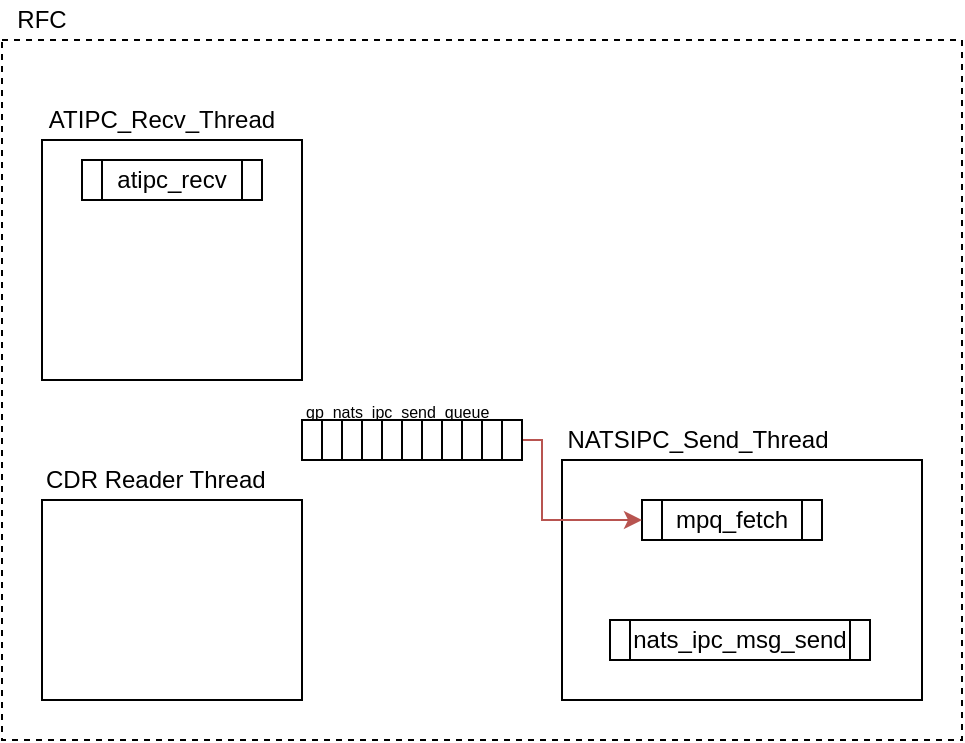 <mxfile version="27.1.6">
  <diagram name="페이지-1" id="vVE2Y9p50dXo24dTJKPC">
    <mxGraphModel dx="679" dy="354" grid="1" gridSize="10" guides="1" tooltips="1" connect="1" arrows="1" fold="1" page="1" pageScale="1" pageWidth="827" pageHeight="1169" math="0" shadow="0">
      <root>
        <mxCell id="0" />
        <mxCell id="1" parent="0" />
        <mxCell id="QVj8-dLBNIMIgakFEfoc-1" value="" style="rounded=0;whiteSpace=wrap;html=1;dashed=1;perimeterSpacing=1;strokeWidth=1;" vertex="1" parent="1">
          <mxGeometry x="40" y="60" width="480" height="350" as="geometry" />
        </mxCell>
        <mxCell id="QVj8-dLBNIMIgakFEfoc-2" value="RFC" style="text;html=1;align=center;verticalAlign=middle;whiteSpace=wrap;rounded=0;" vertex="1" parent="1">
          <mxGeometry x="40" y="40" width="40" height="20" as="geometry" />
        </mxCell>
        <mxCell id="QVj8-dLBNIMIgakFEfoc-4" value="" style="rounded=0;whiteSpace=wrap;html=1;" vertex="1" parent="1">
          <mxGeometry x="60" y="110" width="130" height="120" as="geometry" />
        </mxCell>
        <mxCell id="QVj8-dLBNIMIgakFEfoc-5" value="ATIPC_Recv_Thread" style="text;html=1;align=center;verticalAlign=middle;whiteSpace=wrap;rounded=0;" vertex="1" parent="1">
          <mxGeometry x="60" y="90" width="120" height="20" as="geometry" />
        </mxCell>
        <mxCell id="QVj8-dLBNIMIgakFEfoc-9" value="" style="group" vertex="1" connectable="0" parent="1">
          <mxGeometry x="80" y="120" width="90" height="20" as="geometry" />
        </mxCell>
        <mxCell id="QVj8-dLBNIMIgakFEfoc-6" value="atipc_recv" style="rounded=0;whiteSpace=wrap;html=1;" vertex="1" parent="QVj8-dLBNIMIgakFEfoc-9">
          <mxGeometry x="10" width="70" height="20" as="geometry" />
        </mxCell>
        <mxCell id="QVj8-dLBNIMIgakFEfoc-7" value="" style="rounded=0;whiteSpace=wrap;html=1;" vertex="1" parent="QVj8-dLBNIMIgakFEfoc-9">
          <mxGeometry x="80" width="10" height="20" as="geometry" />
        </mxCell>
        <mxCell id="QVj8-dLBNIMIgakFEfoc-8" value="" style="rounded=0;whiteSpace=wrap;html=1;" vertex="1" parent="QVj8-dLBNIMIgakFEfoc-9">
          <mxGeometry width="10" height="20" as="geometry" />
        </mxCell>
        <mxCell id="QVj8-dLBNIMIgakFEfoc-10" value="" style="rounded=0;whiteSpace=wrap;html=1;" vertex="1" parent="1">
          <mxGeometry x="320" y="270" width="180" height="120" as="geometry" />
        </mxCell>
        <mxCell id="QVj8-dLBNIMIgakFEfoc-11" value="NATSIPC_Send_Thread" style="text;html=1;align=center;verticalAlign=middle;whiteSpace=wrap;rounded=0;" vertex="1" parent="1">
          <mxGeometry x="320" y="250" width="136" height="20" as="geometry" />
        </mxCell>
        <mxCell id="QVj8-dLBNIMIgakFEfoc-12" value="" style="group" vertex="1" connectable="0" parent="1">
          <mxGeometry x="360" y="290" width="90" height="20" as="geometry" />
        </mxCell>
        <mxCell id="QVj8-dLBNIMIgakFEfoc-13" value="mpq_fetch" style="rounded=0;whiteSpace=wrap;html=1;" vertex="1" parent="QVj8-dLBNIMIgakFEfoc-12">
          <mxGeometry x="10" width="70" height="20" as="geometry" />
        </mxCell>
        <mxCell id="QVj8-dLBNIMIgakFEfoc-14" value="" style="rounded=0;whiteSpace=wrap;html=1;" vertex="1" parent="QVj8-dLBNIMIgakFEfoc-12">
          <mxGeometry x="80" width="10" height="20" as="geometry" />
        </mxCell>
        <mxCell id="QVj8-dLBNIMIgakFEfoc-15" value="" style="rounded=0;whiteSpace=wrap;html=1;" vertex="1" parent="QVj8-dLBNIMIgakFEfoc-12">
          <mxGeometry width="10" height="20" as="geometry" />
        </mxCell>
        <mxCell id="QVj8-dLBNIMIgakFEfoc-20" value="" style="group" vertex="1" connectable="0" parent="1">
          <mxGeometry x="344" y="350" width="130" height="20" as="geometry" />
        </mxCell>
        <mxCell id="QVj8-dLBNIMIgakFEfoc-19" value="" style="rounded=0;whiteSpace=wrap;html=1;" vertex="1" parent="QVj8-dLBNIMIgakFEfoc-20">
          <mxGeometry width="10" height="20" as="geometry" />
        </mxCell>
        <mxCell id="QVj8-dLBNIMIgakFEfoc-17" value="nats_ipc_msg_send" style="rounded=0;whiteSpace=wrap;html=1;" vertex="1" parent="QVj8-dLBNIMIgakFEfoc-20">
          <mxGeometry x="10" width="110" height="20" as="geometry" />
        </mxCell>
        <mxCell id="QVj8-dLBNIMIgakFEfoc-18" value="" style="rounded=0;whiteSpace=wrap;html=1;" vertex="1" parent="QVj8-dLBNIMIgakFEfoc-20">
          <mxGeometry x="120" width="10" height="20" as="geometry" />
        </mxCell>
        <mxCell id="QVj8-dLBNIMIgakFEfoc-22" value="&lt;font style=&quot;font-size: 8px;&quot;&gt;gp_nats_ipc_send_queue&lt;/font&gt;" style="text;html=1;align=left;verticalAlign=middle;whiteSpace=wrap;rounded=0;" vertex="1" parent="1">
          <mxGeometry x="190" y="240" width="106" height="10" as="geometry" />
        </mxCell>
        <mxCell id="QVj8-dLBNIMIgakFEfoc-34" style="edgeStyle=orthogonalEdgeStyle;rounded=0;orthogonalLoop=1;jettySize=auto;html=1;exitX=1;exitY=0.5;exitDx=0;exitDy=0;entryX=0;entryY=0.5;entryDx=0;entryDy=0;fillColor=#f8cecc;strokeColor=#b85450;" edge="1" parent="1" source="QVj8-dLBNIMIgakFEfoc-33" target="QVj8-dLBNIMIgakFEfoc-15">
          <mxGeometry relative="1" as="geometry">
            <Array as="points">
              <mxPoint x="310" y="260" />
              <mxPoint x="310" y="300" />
            </Array>
          </mxGeometry>
        </mxCell>
        <mxCell id="QVj8-dLBNIMIgakFEfoc-35" value="CDR Reader Thread" style="text;html=1;align=left;verticalAlign=middle;whiteSpace=wrap;rounded=0;" vertex="1" parent="1">
          <mxGeometry x="60" y="270" width="130" height="20" as="geometry" />
        </mxCell>
        <mxCell id="QVj8-dLBNIMIgakFEfoc-36" value="" style="rounded=0;whiteSpace=wrap;html=1;" vertex="1" parent="1">
          <mxGeometry x="60" y="290" width="130" height="100" as="geometry" />
        </mxCell>
        <mxCell id="QVj8-dLBNIMIgakFEfoc-38" value="" style="group" vertex="1" connectable="0" parent="1">
          <mxGeometry x="190" y="250" width="110" height="20" as="geometry" />
        </mxCell>
        <mxCell id="QVj8-dLBNIMIgakFEfoc-21" value="" style="rounded=0;whiteSpace=wrap;html=1;" vertex="1" parent="QVj8-dLBNIMIgakFEfoc-38">
          <mxGeometry width="10" height="20" as="geometry" />
        </mxCell>
        <mxCell id="QVj8-dLBNIMIgakFEfoc-24" value="" style="rounded=0;whiteSpace=wrap;html=1;" vertex="1" parent="QVj8-dLBNIMIgakFEfoc-38">
          <mxGeometry x="10" width="10" height="20" as="geometry" />
        </mxCell>
        <mxCell id="QVj8-dLBNIMIgakFEfoc-25" value="" style="rounded=0;whiteSpace=wrap;html=1;" vertex="1" parent="QVj8-dLBNIMIgakFEfoc-38">
          <mxGeometry x="20" width="10" height="20" as="geometry" />
        </mxCell>
        <mxCell id="QVj8-dLBNIMIgakFEfoc-26" value="" style="rounded=0;whiteSpace=wrap;html=1;" vertex="1" parent="QVj8-dLBNIMIgakFEfoc-38">
          <mxGeometry x="30" width="10" height="20" as="geometry" />
        </mxCell>
        <mxCell id="QVj8-dLBNIMIgakFEfoc-27" value="" style="rounded=0;whiteSpace=wrap;html=1;" vertex="1" parent="QVj8-dLBNIMIgakFEfoc-38">
          <mxGeometry x="40" width="10" height="20" as="geometry" />
        </mxCell>
        <mxCell id="QVj8-dLBNIMIgakFEfoc-28" value="" style="rounded=0;whiteSpace=wrap;html=1;" vertex="1" parent="QVj8-dLBNIMIgakFEfoc-38">
          <mxGeometry x="50" width="10" height="20" as="geometry" />
        </mxCell>
        <mxCell id="QVj8-dLBNIMIgakFEfoc-29" value="" style="rounded=0;whiteSpace=wrap;html=1;" vertex="1" parent="QVj8-dLBNIMIgakFEfoc-38">
          <mxGeometry x="60" width="10" height="20" as="geometry" />
        </mxCell>
        <mxCell id="QVj8-dLBNIMIgakFEfoc-30" value="" style="rounded=0;whiteSpace=wrap;html=1;" vertex="1" parent="QVj8-dLBNIMIgakFEfoc-38">
          <mxGeometry x="70" width="10" height="20" as="geometry" />
        </mxCell>
        <mxCell id="QVj8-dLBNIMIgakFEfoc-31" value="" style="rounded=0;whiteSpace=wrap;html=1;" vertex="1" parent="QVj8-dLBNIMIgakFEfoc-38">
          <mxGeometry x="80" width="10" height="20" as="geometry" />
        </mxCell>
        <mxCell id="QVj8-dLBNIMIgakFEfoc-32" value="" style="rounded=0;whiteSpace=wrap;html=1;" vertex="1" parent="QVj8-dLBNIMIgakFEfoc-38">
          <mxGeometry x="90" width="10" height="20" as="geometry" />
        </mxCell>
        <mxCell id="QVj8-dLBNIMIgakFEfoc-33" value="" style="rounded=0;whiteSpace=wrap;html=1;" vertex="1" parent="QVj8-dLBNIMIgakFEfoc-38">
          <mxGeometry x="100" width="10" height="20" as="geometry" />
        </mxCell>
      </root>
    </mxGraphModel>
  </diagram>
</mxfile>
